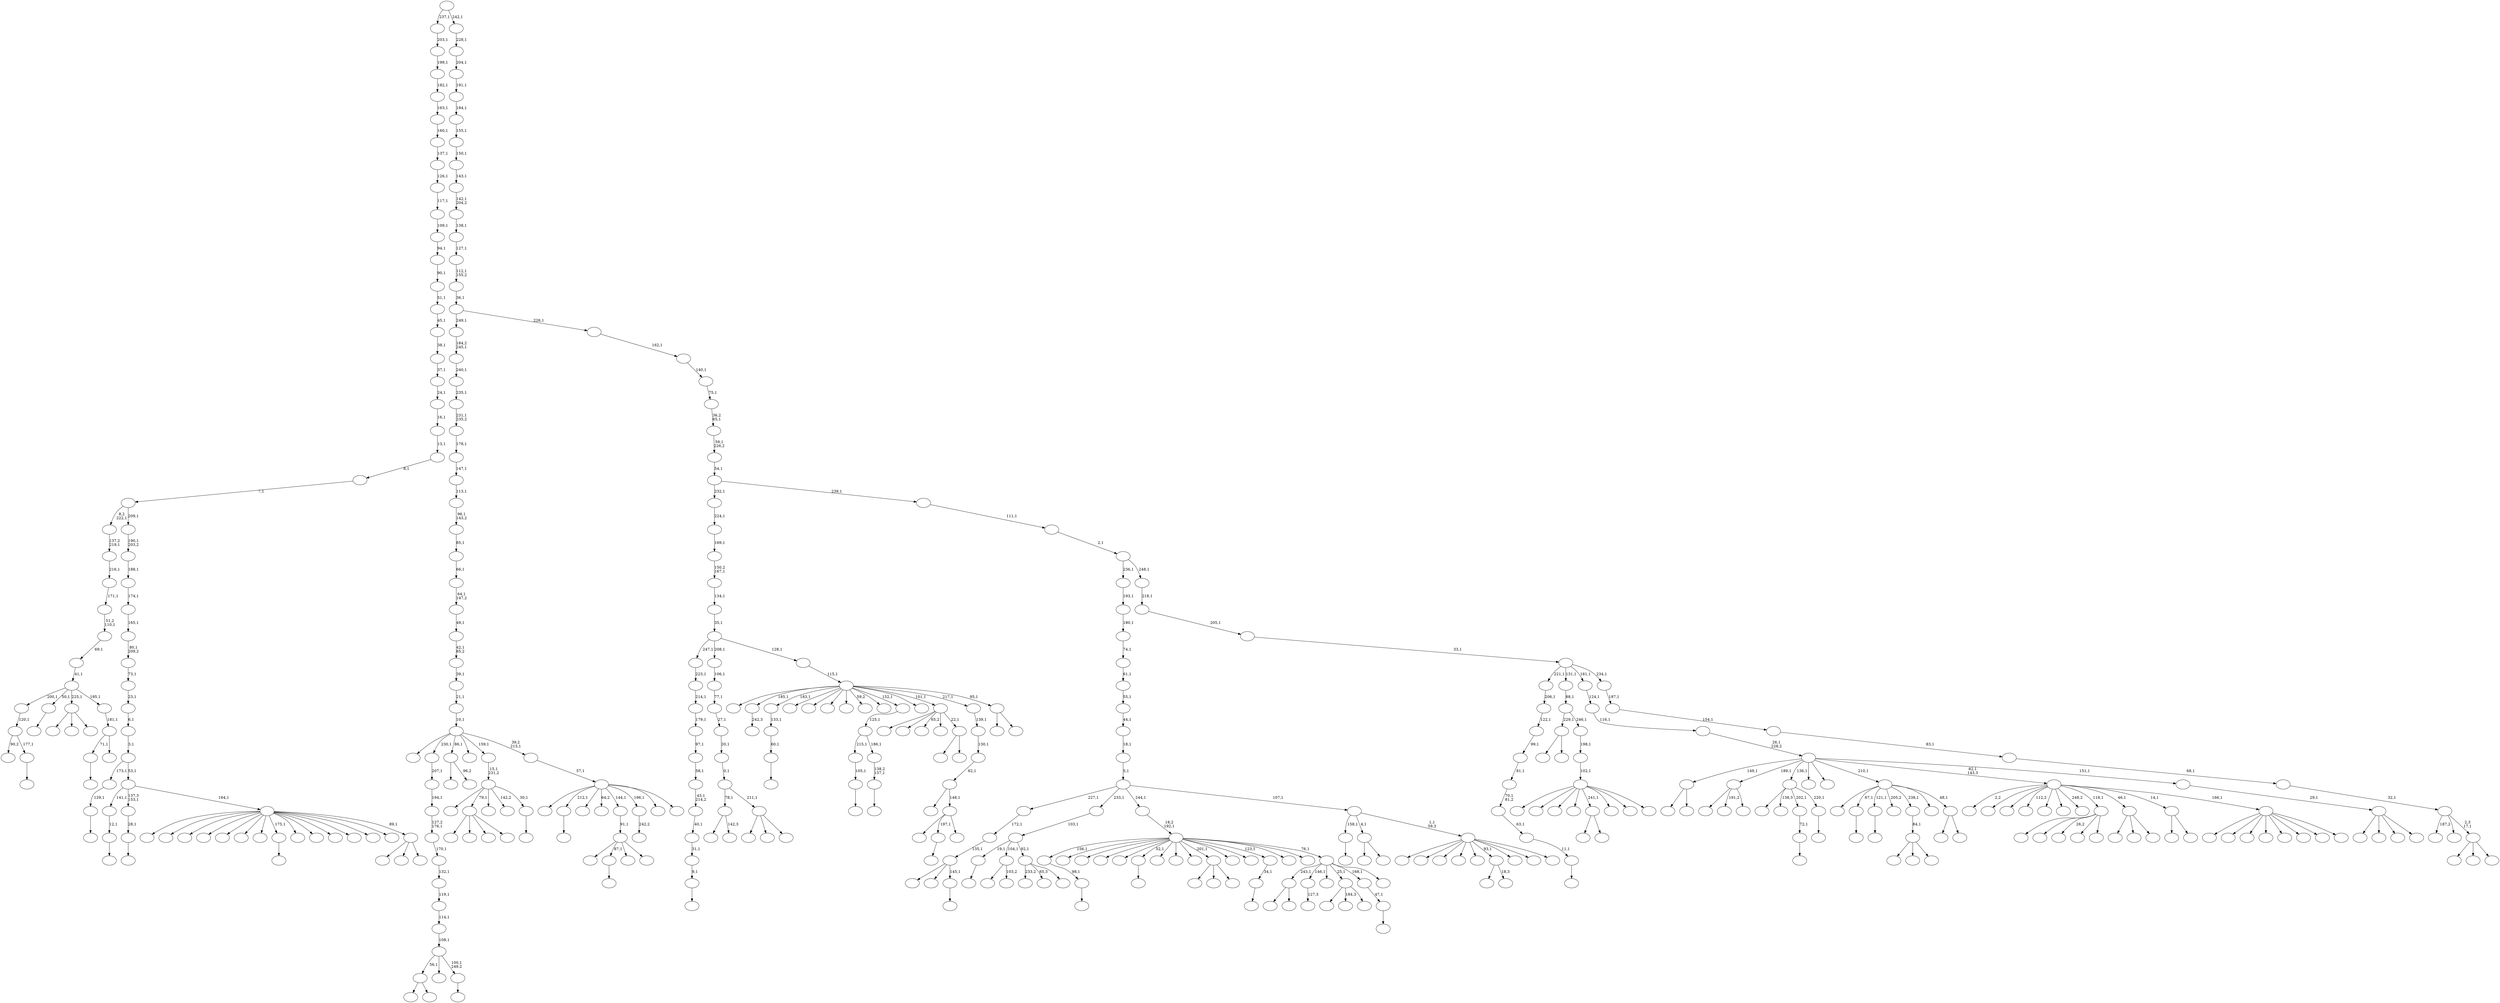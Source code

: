 digraph T {
	450 [label=""]
	449 [label=""]
	448 [label=""]
	447 [label=""]
	446 [label=""]
	445 [label=""]
	444 [label=""]
	443 [label=""]
	442 [label=""]
	441 [label=""]
	440 [label=""]
	439 [label=""]
	438 [label=""]
	437 [label=""]
	436 [label=""]
	435 [label=""]
	434 [label=""]
	433 [label=""]
	432 [label=""]
	431 [label=""]
	430 [label=""]
	429 [label=""]
	428 [label=""]
	427 [label=""]
	426 [label=""]
	425 [label=""]
	424 [label=""]
	423 [label=""]
	422 [label=""]
	421 [label=""]
	420 [label=""]
	419 [label=""]
	418 [label=""]
	417 [label=""]
	416 [label=""]
	415 [label=""]
	414 [label=""]
	413 [label=""]
	412 [label=""]
	411 [label=""]
	410 [label=""]
	409 [label=""]
	408 [label=""]
	407 [label=""]
	406 [label=""]
	405 [label=""]
	404 [label=""]
	403 [label=""]
	402 [label=""]
	401 [label=""]
	400 [label=""]
	399 [label=""]
	398 [label=""]
	397 [label=""]
	396 [label=""]
	395 [label=""]
	394 [label=""]
	393 [label=""]
	392 [label=""]
	391 [label=""]
	390 [label=""]
	389 [label=""]
	388 [label=""]
	387 [label=""]
	386 [label=""]
	385 [label=""]
	384 [label=""]
	383 [label=""]
	382 [label=""]
	381 [label=""]
	380 [label=""]
	379 [label=""]
	378 [label=""]
	377 [label=""]
	376 [label=""]
	375 [label=""]
	374 [label=""]
	373 [label=""]
	372 [label=""]
	371 [label=""]
	370 [label=""]
	369 [label=""]
	368 [label=""]
	367 [label=""]
	366 [label=""]
	365 [label=""]
	364 [label=""]
	363 [label=""]
	362 [label=""]
	361 [label=""]
	360 [label=""]
	359 [label=""]
	358 [label=""]
	357 [label=""]
	356 [label=""]
	355 [label=""]
	354 [label=""]
	353 [label=""]
	352 [label=""]
	351 [label=""]
	350 [label=""]
	349 [label=""]
	348 [label=""]
	347 [label=""]
	346 [label=""]
	345 [label=""]
	344 [label=""]
	343 [label=""]
	342 [label=""]
	341 [label=""]
	340 [label=""]
	339 [label=""]
	338 [label=""]
	337 [label=""]
	336 [label=""]
	335 [label=""]
	334 [label=""]
	333 [label=""]
	332 [label=""]
	331 [label=""]
	330 [label=""]
	329 [label=""]
	328 [label=""]
	327 [label=""]
	326 [label=""]
	325 [label=""]
	324 [label=""]
	323 [label=""]
	322 [label=""]
	321 [label=""]
	320 [label=""]
	319 [label=""]
	318 [label=""]
	317 [label=""]
	316 [label=""]
	315 [label=""]
	314 [label=""]
	313 [label=""]
	312 [label=""]
	311 [label=""]
	310 [label=""]
	309 [label=""]
	308 [label=""]
	307 [label=""]
	306 [label=""]
	305 [label=""]
	304 [label=""]
	303 [label=""]
	302 [label=""]
	301 [label=""]
	300 [label=""]
	299 [label=""]
	298 [label=""]
	297 [label=""]
	296 [label=""]
	295 [label=""]
	294 [label=""]
	293 [label=""]
	292 [label=""]
	291 [label=""]
	290 [label=""]
	289 [label=""]
	288 [label=""]
	287 [label=""]
	286 [label=""]
	285 [label=""]
	284 [label=""]
	283 [label=""]
	282 [label=""]
	281 [label=""]
	280 [label=""]
	279 [label=""]
	278 [label=""]
	277 [label=""]
	276 [label=""]
	275 [label=""]
	274 [label=""]
	273 [label=""]
	272 [label=""]
	271 [label=""]
	270 [label=""]
	269 [label=""]
	268 [label=""]
	267 [label=""]
	266 [label=""]
	265 [label=""]
	264 [label=""]
	263 [label=""]
	262 [label=""]
	261 [label=""]
	260 [label=""]
	259 [label=""]
	258 [label=""]
	257 [label=""]
	256 [label=""]
	255 [label=""]
	254 [label=""]
	253 [label=""]
	252 [label=""]
	251 [label=""]
	250 [label=""]
	249 [label=""]
	248 [label=""]
	247 [label=""]
	246 [label=""]
	245 [label=""]
	244 [label=""]
	243 [label=""]
	242 [label=""]
	241 [label=""]
	240 [label=""]
	239 [label=""]
	238 [label=""]
	237 [label=""]
	236 [label=""]
	235 [label=""]
	234 [label=""]
	233 [label=""]
	232 [label=""]
	231 [label=""]
	230 [label=""]
	229 [label=""]
	228 [label=""]
	227 [label=""]
	226 [label=""]
	225 [label=""]
	224 [label=""]
	223 [label=""]
	222 [label=""]
	221 [label=""]
	220 [label=""]
	219 [label=""]
	218 [label=""]
	217 [label=""]
	216 [label=""]
	215 [label=""]
	214 [label=""]
	213 [label=""]
	212 [label=""]
	211 [label=""]
	210 [label=""]
	209 [label=""]
	208 [label=""]
	207 [label=""]
	206 [label=""]
	205 [label=""]
	204 [label=""]
	203 [label=""]
	202 [label=""]
	201 [label=""]
	200 [label=""]
	199 [label=""]
	198 [label=""]
	197 [label=""]
	196 [label=""]
	195 [label=""]
	194 [label=""]
	193 [label=""]
	192 [label=""]
	191 [label=""]
	190 [label=""]
	189 [label=""]
	188 [label=""]
	187 [label=""]
	186 [label=""]
	185 [label=""]
	184 [label=""]
	183 [label=""]
	182 [label=""]
	181 [label=""]
	180 [label=""]
	179 [label=""]
	178 [label=""]
	177 [label=""]
	176 [label=""]
	175 [label=""]
	174 [label=""]
	173 [label=""]
	172 [label=""]
	171 [label=""]
	170 [label=""]
	169 [label=""]
	168 [label=""]
	167 [label=""]
	166 [label=""]
	165 [label=""]
	164 [label=""]
	163 [label=""]
	162 [label=""]
	161 [label=""]
	160 [label=""]
	159 [label=""]
	158 [label=""]
	157 [label=""]
	156 [label=""]
	155 [label=""]
	154 [label=""]
	153 [label=""]
	152 [label=""]
	151 [label=""]
	150 [label=""]
	149 [label=""]
	148 [label=""]
	147 [label=""]
	146 [label=""]
	145 [label=""]
	144 [label=""]
	143 [label=""]
	142 [label=""]
	141 [label=""]
	140 [label=""]
	139 [label=""]
	138 [label=""]
	137 [label=""]
	136 [label=""]
	135 [label=""]
	134 [label=""]
	133 [label=""]
	132 [label=""]
	131 [label=""]
	130 [label=""]
	129 [label=""]
	128 [label=""]
	127 [label=""]
	126 [label=""]
	125 [label=""]
	124 [label=""]
	123 [label=""]
	122 [label=""]
	121 [label=""]
	120 [label=""]
	119 [label=""]
	118 [label=""]
	117 [label=""]
	116 [label=""]
	115 [label=""]
	114 [label=""]
	113 [label=""]
	112 [label=""]
	111 [label=""]
	110 [label=""]
	109 [label=""]
	108 [label=""]
	107 [label=""]
	106 [label=""]
	105 [label=""]
	104 [label=""]
	103 [label=""]
	102 [label=""]
	101 [label=""]
	100 [label=""]
	99 [label=""]
	98 [label=""]
	97 [label=""]
	96 [label=""]
	95 [label=""]
	94 [label=""]
	93 [label=""]
	92 [label=""]
	91 [label=""]
	90 [label=""]
	89 [label=""]
	88 [label=""]
	87 [label=""]
	86 [label=""]
	85 [label=""]
	84 [label=""]
	83 [label=""]
	82 [label=""]
	81 [label=""]
	80 [label=""]
	79 [label=""]
	78 [label=""]
	77 [label=""]
	76 [label=""]
	75 [label=""]
	74 [label=""]
	73 [label=""]
	72 [label=""]
	71 [label=""]
	70 [label=""]
	69 [label=""]
	68 [label=""]
	67 [label=""]
	66 [label=""]
	65 [label=""]
	64 [label=""]
	63 [label=""]
	62 [label=""]
	61 [label=""]
	60 [label=""]
	59 [label=""]
	58 [label=""]
	57 [label=""]
	56 [label=""]
	55 [label=""]
	54 [label=""]
	53 [label=""]
	52 [label=""]
	51 [label=""]
	50 [label=""]
	49 [label=""]
	48 [label=""]
	47 [label=""]
	46 [label=""]
	45 [label=""]
	44 [label=""]
	43 [label=""]
	42 [label=""]
	41 [label=""]
	40 [label=""]
	39 [label=""]
	38 [label=""]
	37 [label=""]
	36 [label=""]
	35 [label=""]
	34 [label=""]
	33 [label=""]
	32 [label=""]
	31 [label=""]
	30 [label=""]
	29 [label=""]
	28 [label=""]
	27 [label=""]
	26 [label=""]
	25 [label=""]
	24 [label=""]
	23 [label=""]
	22 [label=""]
	21 [label=""]
	20 [label=""]
	19 [label=""]
	18 [label=""]
	17 [label=""]
	16 [label=""]
	15 [label=""]
	14 [label=""]
	13 [label=""]
	12 [label=""]
	11 [label=""]
	10 [label=""]
	9 [label=""]
	8 [label=""]
	7 [label=""]
	6 [label=""]
	5 [label=""]
	4 [label=""]
	3 [label=""]
	2 [label=""]
	1 [label=""]
	0 [label=""]
	449 -> 450 [label=""]
	448 -> 449 [label="98,1"]
	436 -> 437 [label=""]
	434 -> 435 [label=""]
	429 -> 438 [label=""]
	429 -> 430 [label=""]
	409 -> 410 [label=""]
	407 -> 408 [label=""]
	406 -> 407 [label="9,1"]
	405 -> 406 [label="31,1"]
	404 -> 405 [label="40,1"]
	403 -> 404 [label="43,1\n214,2"]
	402 -> 403 [label="58,1"]
	401 -> 402 [label="97,1"]
	400 -> 401 [label="179,1"]
	399 -> 400 [label="214,1"]
	398 -> 399 [label="223,1"]
	387 -> 388 [label="242,3"]
	385 -> 386 [label=""]
	384 -> 385 [label="60,1"]
	383 -> 384 [label="133,1"]
	381 -> 382 [label=""]
	380 -> 427 [label=""]
	380 -> 424 [label=""]
	380 -> 381 [label="145,1"]
	379 -> 380 [label="135,1"]
	378 -> 379 [label="172,1"]
	376 -> 377 [label=""]
	370 -> 371 [label=""]
	369 -> 370 [label="105,1"]
	362 -> 414 [label=""]
	362 -> 363 [label=""]
	349 -> 425 [label=""]
	349 -> 394 [label="191,2"]
	349 -> 350 [label=""]
	342 -> 343 [label=""]
	341 -> 362 [label="56,1"]
	341 -> 358 [label=""]
	341 -> 342 [label="100,1\n249,2"]
	340 -> 341 [label="108,1"]
	339 -> 340 [label="114,1"]
	338 -> 339 [label="119,1"]
	337 -> 338 [label="132,1"]
	336 -> 337 [label="170,1"]
	335 -> 336 [label="127,2\n176,1"]
	334 -> 335 [label="194,1"]
	333 -> 334 [label="207,1"]
	328 -> 329 [label=""]
	318 -> 319 [label=""]
	316 -> 317 [label=""]
	311 -> 444 [label=""]
	311 -> 391 [label=""]
	311 -> 354 [label=""]
	311 -> 312 [label=""]
	306 -> 307 [label=""]
	305 -> 306 [label="12,1"]
	300 -> 301 [label=""]
	299 -> 300 [label="129,1"]
	296 -> 297 [label=""]
	295 -> 296 [label="72,1"]
	293 -> 294 [label=""]
	290 -> 291 [label=""]
	287 -> 322 [label=""]
	287 -> 288 [label=""]
	285 -> 428 [label=""]
	285 -> 286 [label=""]
	282 -> 283 [label=""]
	281 -> 355 [label="90,2"]
	281 -> 282 [label="177,1"]
	280 -> 281 [label="120,1"]
	278 -> 279 [label="127,3"]
	275 -> 276 [label=""]
	274 -> 442 [label=""]
	274 -> 345 [label="138,3"]
	274 -> 295 [label="202,1"]
	274 -> 275 [label="220,1"]
	262 -> 263 [label=""]
	261 -> 262 [label="11,1"]
	260 -> 261 [label="63,1"]
	259 -> 260 [label="70,1\n81,2"]
	258 -> 259 [label="81,1"]
	257 -> 258 [label="99,1"]
	256 -> 257 [label="122,1"]
	255 -> 256 [label="206,1"]
	250 -> 389 [label=""]
	250 -> 253 [label=""]
	250 -> 251 [label=""]
	248 -> 249 [label=""]
	244 -> 433 [label=""]
	244 -> 316 [label="87,1"]
	244 -> 303 [label=""]
	244 -> 245 [label=""]
	243 -> 244 [label="91,1"]
	241 -> 242 [label=""]
	240 -> 241 [label="138,2\n157,1"]
	239 -> 369 [label="215,1"]
	239 -> 240 [label="186,1"]
	238 -> 239 [label="125,1"]
	236 -> 367 [label=""]
	236 -> 237 [label="96,2"]
	226 -> 413 [label=""]
	226 -> 227 [label="142,3"]
	224 -> 332 [label=""]
	224 -> 325 [label=""]
	224 -> 273 [label="26,2"]
	224 -> 228 [label=""]
	224 -> 225 [label=""]
	220 -> 431 [label=""]
	220 -> 330 [label=""]
	220 -> 221 [label=""]
	218 -> 390 [label=""]
	218 -> 219 [label=""]
	215 -> 267 [label=""]
	215 -> 233 [label=""]
	215 -> 216 [label=""]
	213 -> 324 [label=""]
	213 -> 214 [label=""]
	211 -> 313 [label=""]
	211 -> 212 [label="103,2"]
	209 -> 445 [label=""]
	209 -> 432 [label="184,3"]
	209 -> 210 [label=""]
	207 -> 208 [label=""]
	206 -> 207 [label="28,1"]
	203 -> 373 [label=""]
	203 -> 204 [label=""]
	201 -> 202 [label=""]
	200 -> 201 [label="47,1"]
	198 -> 199 [label=""]
	197 -> 198 [label="34,1"]
	190 -> 326 [label=""]
	190 -> 205 [label=""]
	190 -> 191 [label=""]
	189 -> 190 [label="84,1"]
	187 -> 374 [label=""]
	187 -> 308 [label=""]
	187 -> 188 [label=""]
	186 -> 226 [label="78,1"]
	186 -> 187 [label="211,1"]
	185 -> 186 [label="0,1"]
	184 -> 185 [label="20,1"]
	183 -> 184 [label="27,1"]
	182 -> 183 [label="77,1"]
	181 -> 182 [label="106,1"]
	175 -> 176 [label=""]
	174 -> 393 [label=""]
	174 -> 311 [label="79,1"]
	174 -> 277 [label=""]
	174 -> 272 [label="142,2"]
	174 -> 175 [label="30,1"]
	173 -> 174 [label="15,1\n231,2"]
	171 -> 268 [label=""]
	171 -> 172 [label="18,3"]
	167 -> 168 [label="242,2"]
	163 -> 164 [label=""]
	160 -> 409 [label="71,1"]
	160 -> 161 [label=""]
	159 -> 160 [label="181,1"]
	158 -> 280 [label="200,1"]
	158 -> 248 [label="50,1"]
	158 -> 220 [label="225,1"]
	158 -> 159 [label="195,1"]
	157 -> 158 [label="41,1"]
	156 -> 157 [label="69,1"]
	155 -> 156 [label="51,2\n110,1"]
	154 -> 155 [label="171,1"]
	153 -> 154 [label="216,1"]
	152 -> 153 [label="137,2\n219,1"]
	150 -> 352 [label="233,2"]
	150 -> 270 [label="65,3"]
	150 -> 151 [label=""]
	149 -> 436 [label="19,1"]
	149 -> 211 [label="104,1"]
	149 -> 150 [label="92,1"]
	148 -> 149 [label="103,1"]
	146 -> 392 [label=""]
	146 -> 147 [label=""]
	145 -> 420 [label=""]
	145 -> 353 [label=""]
	145 -> 252 [label="65,2"]
	145 -> 230 [label=""]
	145 -> 146 [label="22,1"]
	142 -> 447 [label=""]
	142 -> 163 [label="197,1"]
	142 -> 143 [label=""]
	141 -> 351 [label=""]
	141 -> 142 [label="148,1"]
	140 -> 141 [label="62,1"]
	139 -> 140 [label="130,1"]
	138 -> 139 [label="139,1"]
	136 -> 269 [label=""]
	136 -> 137 [label=""]
	135 -> 365 [label=""]
	135 -> 328 [label="67,1"]
	135 -> 290 [label="121,1"]
	135 -> 196 [label="205,2"]
	135 -> 189 [label="238,1"]
	135 -> 178 [label=""]
	135 -> 136 [label="48,1"]
	132 -> 285 [label="243,1"]
	132 -> 278 [label="146,1"]
	132 -> 264 [label=""]
	132 -> 209 [label="25,1"]
	132 -> 200 [label="168,1"]
	132 -> 133 [label=""]
	131 -> 448 [label="156,1"]
	131 -> 426 [label=""]
	131 -> 423 [label=""]
	131 -> 360 [label=""]
	131 -> 344 [label=""]
	131 -> 318 [label="52,1"]
	131 -> 304 [label=""]
	131 -> 284 [label=""]
	131 -> 266 [label=""]
	131 -> 250 [label="201,1"]
	131 -> 247 [label=""]
	131 -> 217 [label=""]
	131 -> 197 [label="123,1"]
	131 -> 180 [label=""]
	131 -> 166 [label=""]
	131 -> 132 [label="76,1"]
	130 -> 131 [label="18,2\n192,1"]
	128 -> 421 [label=""]
	128 -> 419 [label=""]
	128 -> 417 [label=""]
	128 -> 302 [label=""]
	128 -> 287 [label="241,1"]
	128 -> 193 [label=""]
	128 -> 169 [label=""]
	128 -> 129 [label=""]
	127 -> 128 [label="102,1"]
	126 -> 127 [label="198,1"]
	125 -> 218 [label="229,1"]
	125 -> 126 [label="246,1"]
	124 -> 125 [label="88,1"]
	122 -> 357 [label=""]
	122 -> 321 [label=""]
	122 -> 320 [label=""]
	122 -> 232 [label=""]
	122 -> 229 [label=""]
	122 -> 171 [label="93,1"]
	122 -> 162 [label=""]
	122 -> 144 [label=""]
	122 -> 123 [label=""]
	121 -> 434 [label="158,1"]
	121 -> 203 [label="4,1"]
	121 -> 122 [label="1,1\n59,3"]
	120 -> 378 [label="227,1"]
	120 -> 148 [label="233,1"]
	120 -> 130 [label="244,1"]
	120 -> 121 [label="107,1"]
	119 -> 120 [label="5,1"]
	118 -> 119 [label="18,1"]
	117 -> 118 [label="44,1"]
	116 -> 117 [label="55,1"]
	115 -> 116 [label="61,1"]
	114 -> 115 [label="74,1"]
	113 -> 114 [label="180,1"]
	112 -> 113 [label="193,1"]
	110 -> 375 [label=""]
	110 -> 111 [label=""]
	109 -> 446 [label=""]
	109 -> 387 [label="185,1"]
	109 -> 383 [label="183,1"]
	109 -> 368 [label=""]
	109 -> 364 [label=""]
	109 -> 361 [label=""]
	109 -> 347 [label=""]
	109 -> 346 [label="59,2"]
	109 -> 309 [label=""]
	109 -> 238 [label="152,1"]
	109 -> 223 [label=""]
	109 -> 145 [label="101,1"]
	109 -> 138 [label="217,1"]
	109 -> 110 [label="95,1"]
	108 -> 109 [label="115,1"]
	107 -> 398 [label="247,1"]
	107 -> 181 [label="208,1"]
	107 -> 108 [label="128,1"]
	106 -> 107 [label="35,1"]
	105 -> 106 [label="134,1"]
	104 -> 105 [label="150,2\n167,1"]
	103 -> 104 [label="169,1"]
	102 -> 103 [label="224,1"]
	99 -> 422 [label=""]
	99 -> 376 [label="212,1"]
	99 -> 372 [label=""]
	99 -> 292 [label="64,2"]
	99 -> 243 [label="144,1"]
	99 -> 167 [label="196,1"]
	99 -> 101 [label=""]
	99 -> 100 [label=""]
	98 -> 99 [label="57,1"]
	97 -> 395 [label=""]
	97 -> 333 [label="230,1"]
	97 -> 236 [label="86,1"]
	97 -> 179 [label=""]
	97 -> 173 [label="159,1"]
	97 -> 98 [label="39,2\n213,1"]
	96 -> 97 [label="10,1"]
	95 -> 96 [label="21,1"]
	94 -> 95 [label="39,1"]
	93 -> 94 [label="42,1\n85,2"]
	92 -> 93 [label="49,1"]
	91 -> 92 [label="64,1\n147,2"]
	90 -> 91 [label="66,1"]
	89 -> 90 [label="85,1"]
	88 -> 89 [label="96,1\n143,2"]
	87 -> 88 [label="113,1"]
	86 -> 87 [label="147,1"]
	85 -> 86 [label="178,1"]
	84 -> 85 [label="231,1\n235,2"]
	83 -> 84 [label="235,1"]
	82 -> 83 [label="240,1"]
	81 -> 82 [label="184,2\n245,1"]
	79 -> 415 [label=""]
	79 -> 366 [label=""]
	79 -> 265 [label=""]
	79 -> 222 [label=""]
	79 -> 195 [label=""]
	79 -> 177 [label=""]
	79 -> 134 [label=""]
	79 -> 80 [label=""]
	78 -> 443 [label="2,2"]
	78 -> 441 [label=""]
	78 -> 412 [label=""]
	78 -> 359 [label="112,2"]
	78 -> 356 [label=""]
	78 -> 323 [label=""]
	78 -> 310 [label="248,2"]
	78 -> 224 [label="118,1"]
	78 -> 215 [label="46,1"]
	78 -> 213 [label="14,1"]
	78 -> 79 [label="166,1"]
	76 -> 315 [label=""]
	76 -> 298 [label=""]
	76 -> 77 [label=""]
	75 -> 440 [label=""]
	75 -> 418 [label=""]
	75 -> 397 [label=""]
	75 -> 396 [label=""]
	75 -> 331 [label=""]
	75 -> 327 [label=""]
	75 -> 314 [label=""]
	75 -> 293 [label="175,1"]
	75 -> 246 [label=""]
	75 -> 235 [label=""]
	75 -> 234 [label=""]
	75 -> 231 [label=""]
	75 -> 194 [label=""]
	75 -> 170 [label=""]
	75 -> 76 [label="89,1"]
	74 -> 305 [label="141,1"]
	74 -> 206 [label="137,3\n153,1"]
	74 -> 75 [label="164,1"]
	73 -> 299 [label="173,1"]
	73 -> 74 [label="53,1"]
	72 -> 73 [label="3,1"]
	71 -> 72 [label="6,1"]
	70 -> 71 [label="23,1"]
	69 -> 70 [label="73,1"]
	68 -> 69 [label="80,1\n209,2"]
	67 -> 68 [label="165,1"]
	66 -> 67 [label="174,1"]
	65 -> 66 [label="188,1"]
	64 -> 65 [label="190,1\n203,2"]
	63 -> 152 [label="8,2\n222,1"]
	63 -> 64 [label="209,1"]
	62 -> 63 [label="7,1"]
	61 -> 62 [label="8,1"]
	60 -> 61 [label="13,1"]
	59 -> 60 [label="16,1"]
	58 -> 59 [label="24,1"]
	57 -> 58 [label="37,1"]
	56 -> 57 [label="38,1"]
	55 -> 56 [label="45,1"]
	54 -> 55 [label="51,1"]
	53 -> 54 [label="90,1"]
	52 -> 53 [label="94,1"]
	51 -> 52 [label="109,1"]
	50 -> 51 [label="117,1"]
	49 -> 50 [label="126,1"]
	48 -> 49 [label="137,1"]
	47 -> 48 [label="160,1"]
	46 -> 47 [label="163,1"]
	45 -> 46 [label="182,1"]
	44 -> 45 [label="199,1"]
	43 -> 44 [label="203,1"]
	41 -> 411 [label=""]
	41 -> 348 [label=""]
	41 -> 192 [label=""]
	41 -> 42 [label=""]
	40 -> 41 [label="29,1"]
	39 -> 429 [label="149,1"]
	39 -> 349 [label="189,1"]
	39 -> 274 [label="136,1"]
	39 -> 271 [label=""]
	39 -> 165 [label=""]
	39 -> 135 [label="210,1"]
	39 -> 78 [label="82,1\n143,3"]
	39 -> 40 [label="151,1"]
	38 -> 39 [label="26,1\n228,2"]
	37 -> 38 [label="116,1"]
	36 -> 37 [label="124,1"]
	34 -> 439 [label=""]
	34 -> 254 [label=""]
	34 -> 35 [label=""]
	33 -> 416 [label="187,2"]
	33 -> 289 [label=""]
	33 -> 34 [label="2,3\n17,1"]
	32 -> 33 [label="32,1"]
	31 -> 32 [label="68,1"]
	30 -> 31 [label="83,1"]
	29 -> 30 [label="154,1"]
	28 -> 29 [label="187,1"]
	27 -> 255 [label="221,1"]
	27 -> 124 [label="131,1"]
	27 -> 36 [label="161,1"]
	27 -> 28 [label="234,1"]
	26 -> 27 [label="33,1"]
	25 -> 26 [label="205,1"]
	24 -> 25 [label="218,1"]
	23 -> 112 [label="236,1"]
	23 -> 24 [label="248,1"]
	22 -> 23 [label="2,1"]
	21 -> 22 [label="111,1"]
	20 -> 102 [label="232,1"]
	20 -> 21 [label="239,1"]
	19 -> 20 [label="54,1"]
	18 -> 19 [label="59,1\n226,2"]
	17 -> 18 [label="36,2\n65,1"]
	16 -> 17 [label="75,1"]
	15 -> 16 [label="140,1"]
	14 -> 15 [label="162,1"]
	13 -> 81 [label="249,1"]
	13 -> 14 [label="226,1"]
	12 -> 13 [label="36,1"]
	11 -> 12 [label="112,1\n155,2"]
	10 -> 11 [label="127,1"]
	9 -> 10 [label="138,1"]
	8 -> 9 [label="142,1\n204,2"]
	7 -> 8 [label="143,1"]
	6 -> 7 [label="150,1"]
	5 -> 6 [label="155,1"]
	4 -> 5 [label="184,1"]
	3 -> 4 [label="191,1"]
	2 -> 3 [label="204,1"]
	1 -> 2 [label="228,1"]
	0 -> 43 [label="237,1"]
	0 -> 1 [label="242,1"]
}
